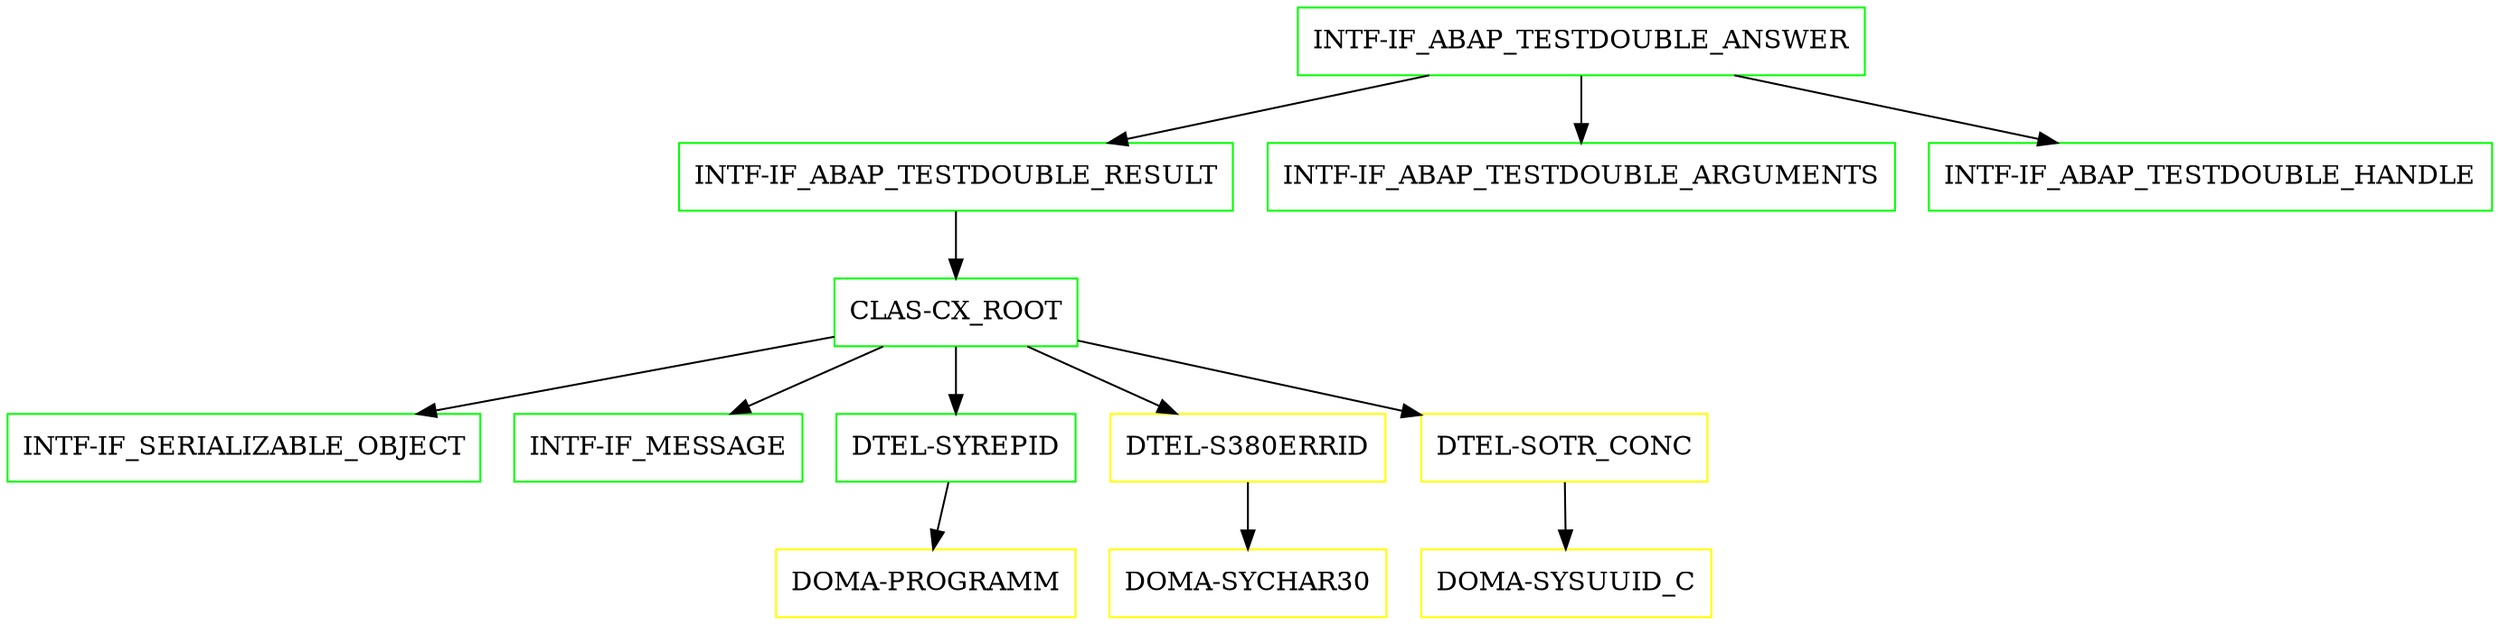 digraph G {
  "INTF-IF_ABAP_TESTDOUBLE_ANSWER" [shape=box,color=green];
  "INTF-IF_ABAP_TESTDOUBLE_RESULT" [shape=box,color=green,URL="./INTF_IF_ABAP_TESTDOUBLE_RESULT.html"];
  "CLAS-CX_ROOT" [shape=box,color=green,URL="./CLAS_CX_ROOT.html"];
  "INTF-IF_SERIALIZABLE_OBJECT" [shape=box,color=green,URL="./INTF_IF_SERIALIZABLE_OBJECT.html"];
  "INTF-IF_MESSAGE" [shape=box,color=green,URL="./INTF_IF_MESSAGE.html"];
  "DTEL-SYREPID" [shape=box,color=green,URL="./DTEL_SYREPID.html"];
  "DOMA-PROGRAMM" [shape=box,color=yellow,URL="./DOMA_PROGRAMM.html"];
  "DTEL-S380ERRID" [shape=box,color=yellow,URL="./DTEL_S380ERRID.html"];
  "DOMA-SYCHAR30" [shape=box,color=yellow,URL="./DOMA_SYCHAR30.html"];
  "DTEL-SOTR_CONC" [shape=box,color=yellow,URL="./DTEL_SOTR_CONC.html"];
  "DOMA-SYSUUID_C" [shape=box,color=yellow,URL="./DOMA_SYSUUID_C.html"];
  "INTF-IF_ABAP_TESTDOUBLE_ARGUMENTS" [shape=box,color=green,URL="./INTF_IF_ABAP_TESTDOUBLE_ARGUMENTS.html"];
  "INTF-IF_ABAP_TESTDOUBLE_HANDLE" [shape=box,color=green,URL="./INTF_IF_ABAP_TESTDOUBLE_HANDLE.html"];
  "INTF-IF_ABAP_TESTDOUBLE_ANSWER" -> "INTF-IF_ABAP_TESTDOUBLE_HANDLE";
  "INTF-IF_ABAP_TESTDOUBLE_ANSWER" -> "INTF-IF_ABAP_TESTDOUBLE_ARGUMENTS";
  "INTF-IF_ABAP_TESTDOUBLE_ANSWER" -> "INTF-IF_ABAP_TESTDOUBLE_RESULT";
  "INTF-IF_ABAP_TESTDOUBLE_RESULT" -> "CLAS-CX_ROOT";
  "CLAS-CX_ROOT" -> "DTEL-SOTR_CONC";
  "CLAS-CX_ROOT" -> "DTEL-S380ERRID";
  "CLAS-CX_ROOT" -> "DTEL-SYREPID";
  "CLAS-CX_ROOT" -> "INTF-IF_MESSAGE";
  "CLAS-CX_ROOT" -> "INTF-IF_SERIALIZABLE_OBJECT";
  "DTEL-SYREPID" -> "DOMA-PROGRAMM";
  "DTEL-S380ERRID" -> "DOMA-SYCHAR30";
  "DTEL-SOTR_CONC" -> "DOMA-SYSUUID_C";
}
